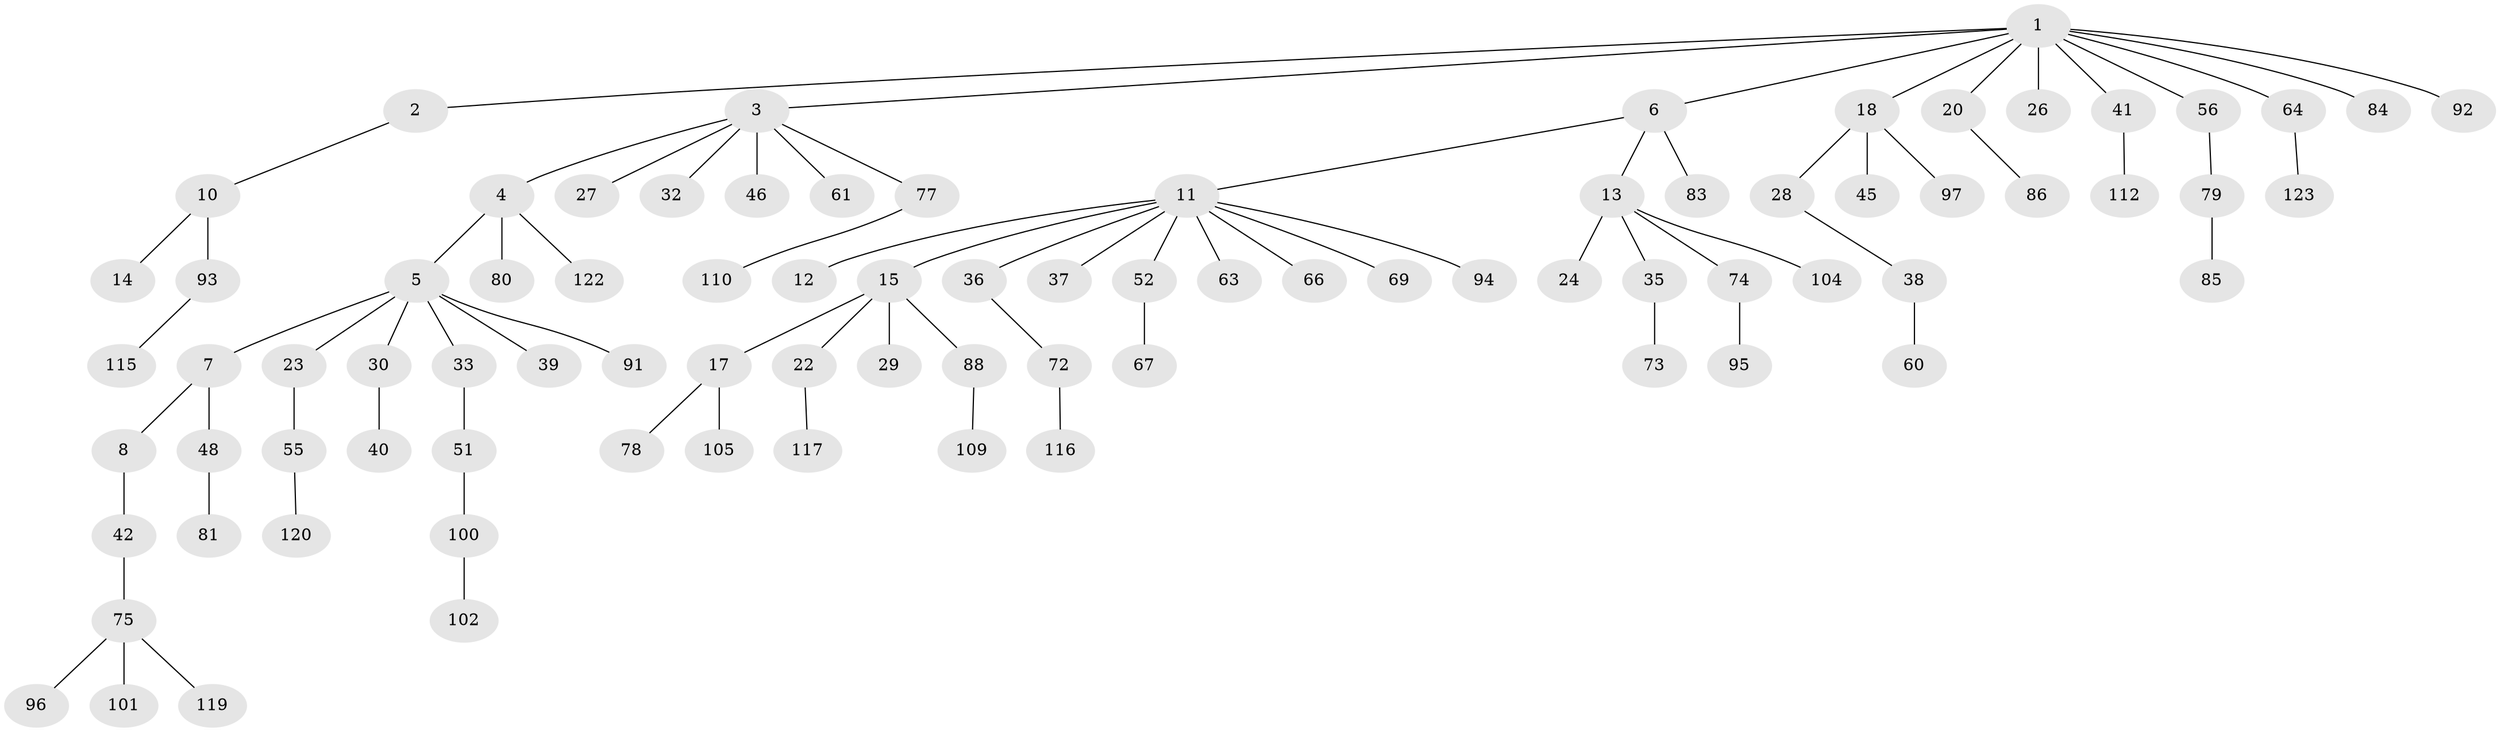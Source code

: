 // original degree distribution, {7: 0.016129032258064516, 3: 0.12903225806451613, 6: 0.024193548387096774, 4: 0.024193548387096774, 10: 0.008064516129032258, 1: 0.4596774193548387, 5: 0.008064516129032258, 2: 0.33064516129032256}
// Generated by graph-tools (version 1.1) at 2025/42/03/06/25 10:42:05]
// undirected, 85 vertices, 84 edges
graph export_dot {
graph [start="1"]
  node [color=gray90,style=filled];
  1 [super="+9"];
  2 [super="+25"];
  3 [super="+21"];
  4 [super="+31"];
  5 [super="+16"];
  6;
  7 [super="+70"];
  8 [super="+89"];
  10 [super="+90"];
  11 [super="+58"];
  12;
  13 [super="+98"];
  14;
  15 [super="+43"];
  17 [super="+19"];
  18 [super="+34"];
  20 [super="+71"];
  22;
  23 [super="+106"];
  24;
  26;
  27 [super="+68"];
  28 [super="+49"];
  29;
  30 [super="+53"];
  32 [super="+54"];
  33 [super="+44"];
  35 [super="+99"];
  36;
  37;
  38 [super="+47"];
  39 [super="+113"];
  40 [super="+50"];
  41;
  42 [super="+76"];
  45;
  46 [super="+59"];
  48 [super="+111"];
  51 [super="+87"];
  52 [super="+57"];
  55 [super="+107"];
  56;
  60 [super="+65"];
  61 [super="+62"];
  63;
  64 [super="+103"];
  66;
  67;
  69;
  72;
  73;
  74;
  75 [super="+82"];
  77;
  78;
  79;
  80 [super="+124"];
  81;
  83 [super="+114"];
  84;
  85;
  86;
  88;
  91;
  92;
  93;
  94;
  95;
  96;
  97;
  100;
  101 [super="+108"];
  102;
  104;
  105 [super="+118"];
  109;
  110;
  112;
  115;
  116;
  117 [super="+121"];
  119;
  120;
  122;
  123;
  1 -- 2;
  1 -- 3;
  1 -- 6;
  1 -- 20;
  1 -- 41;
  1 -- 84;
  1 -- 64;
  1 -- 18;
  1 -- 56;
  1 -- 26;
  1 -- 92;
  2 -- 10;
  3 -- 4;
  3 -- 27;
  3 -- 32;
  3 -- 61;
  3 -- 77;
  3 -- 46;
  4 -- 5;
  4 -- 80;
  4 -- 122;
  5 -- 7;
  5 -- 23;
  5 -- 33;
  5 -- 39;
  5 -- 91;
  5 -- 30;
  6 -- 11;
  6 -- 13;
  6 -- 83;
  7 -- 8;
  7 -- 48;
  8 -- 42;
  10 -- 14;
  10 -- 93;
  11 -- 12;
  11 -- 15;
  11 -- 36;
  11 -- 37;
  11 -- 52;
  11 -- 66;
  11 -- 69;
  11 -- 94;
  11 -- 63;
  13 -- 24;
  13 -- 35;
  13 -- 74;
  13 -- 104;
  15 -- 17;
  15 -- 22;
  15 -- 29;
  15 -- 88;
  17 -- 105;
  17 -- 78;
  18 -- 28;
  18 -- 97;
  18 -- 45;
  20 -- 86;
  22 -- 117;
  23 -- 55;
  28 -- 38;
  30 -- 40;
  33 -- 51;
  35 -- 73;
  36 -- 72;
  38 -- 60;
  41 -- 112;
  42 -- 75;
  48 -- 81;
  51 -- 100;
  52 -- 67;
  55 -- 120;
  56 -- 79;
  64 -- 123;
  72 -- 116;
  74 -- 95;
  75 -- 96;
  75 -- 101;
  75 -- 119;
  77 -- 110;
  79 -- 85;
  88 -- 109;
  93 -- 115;
  100 -- 102;
}
